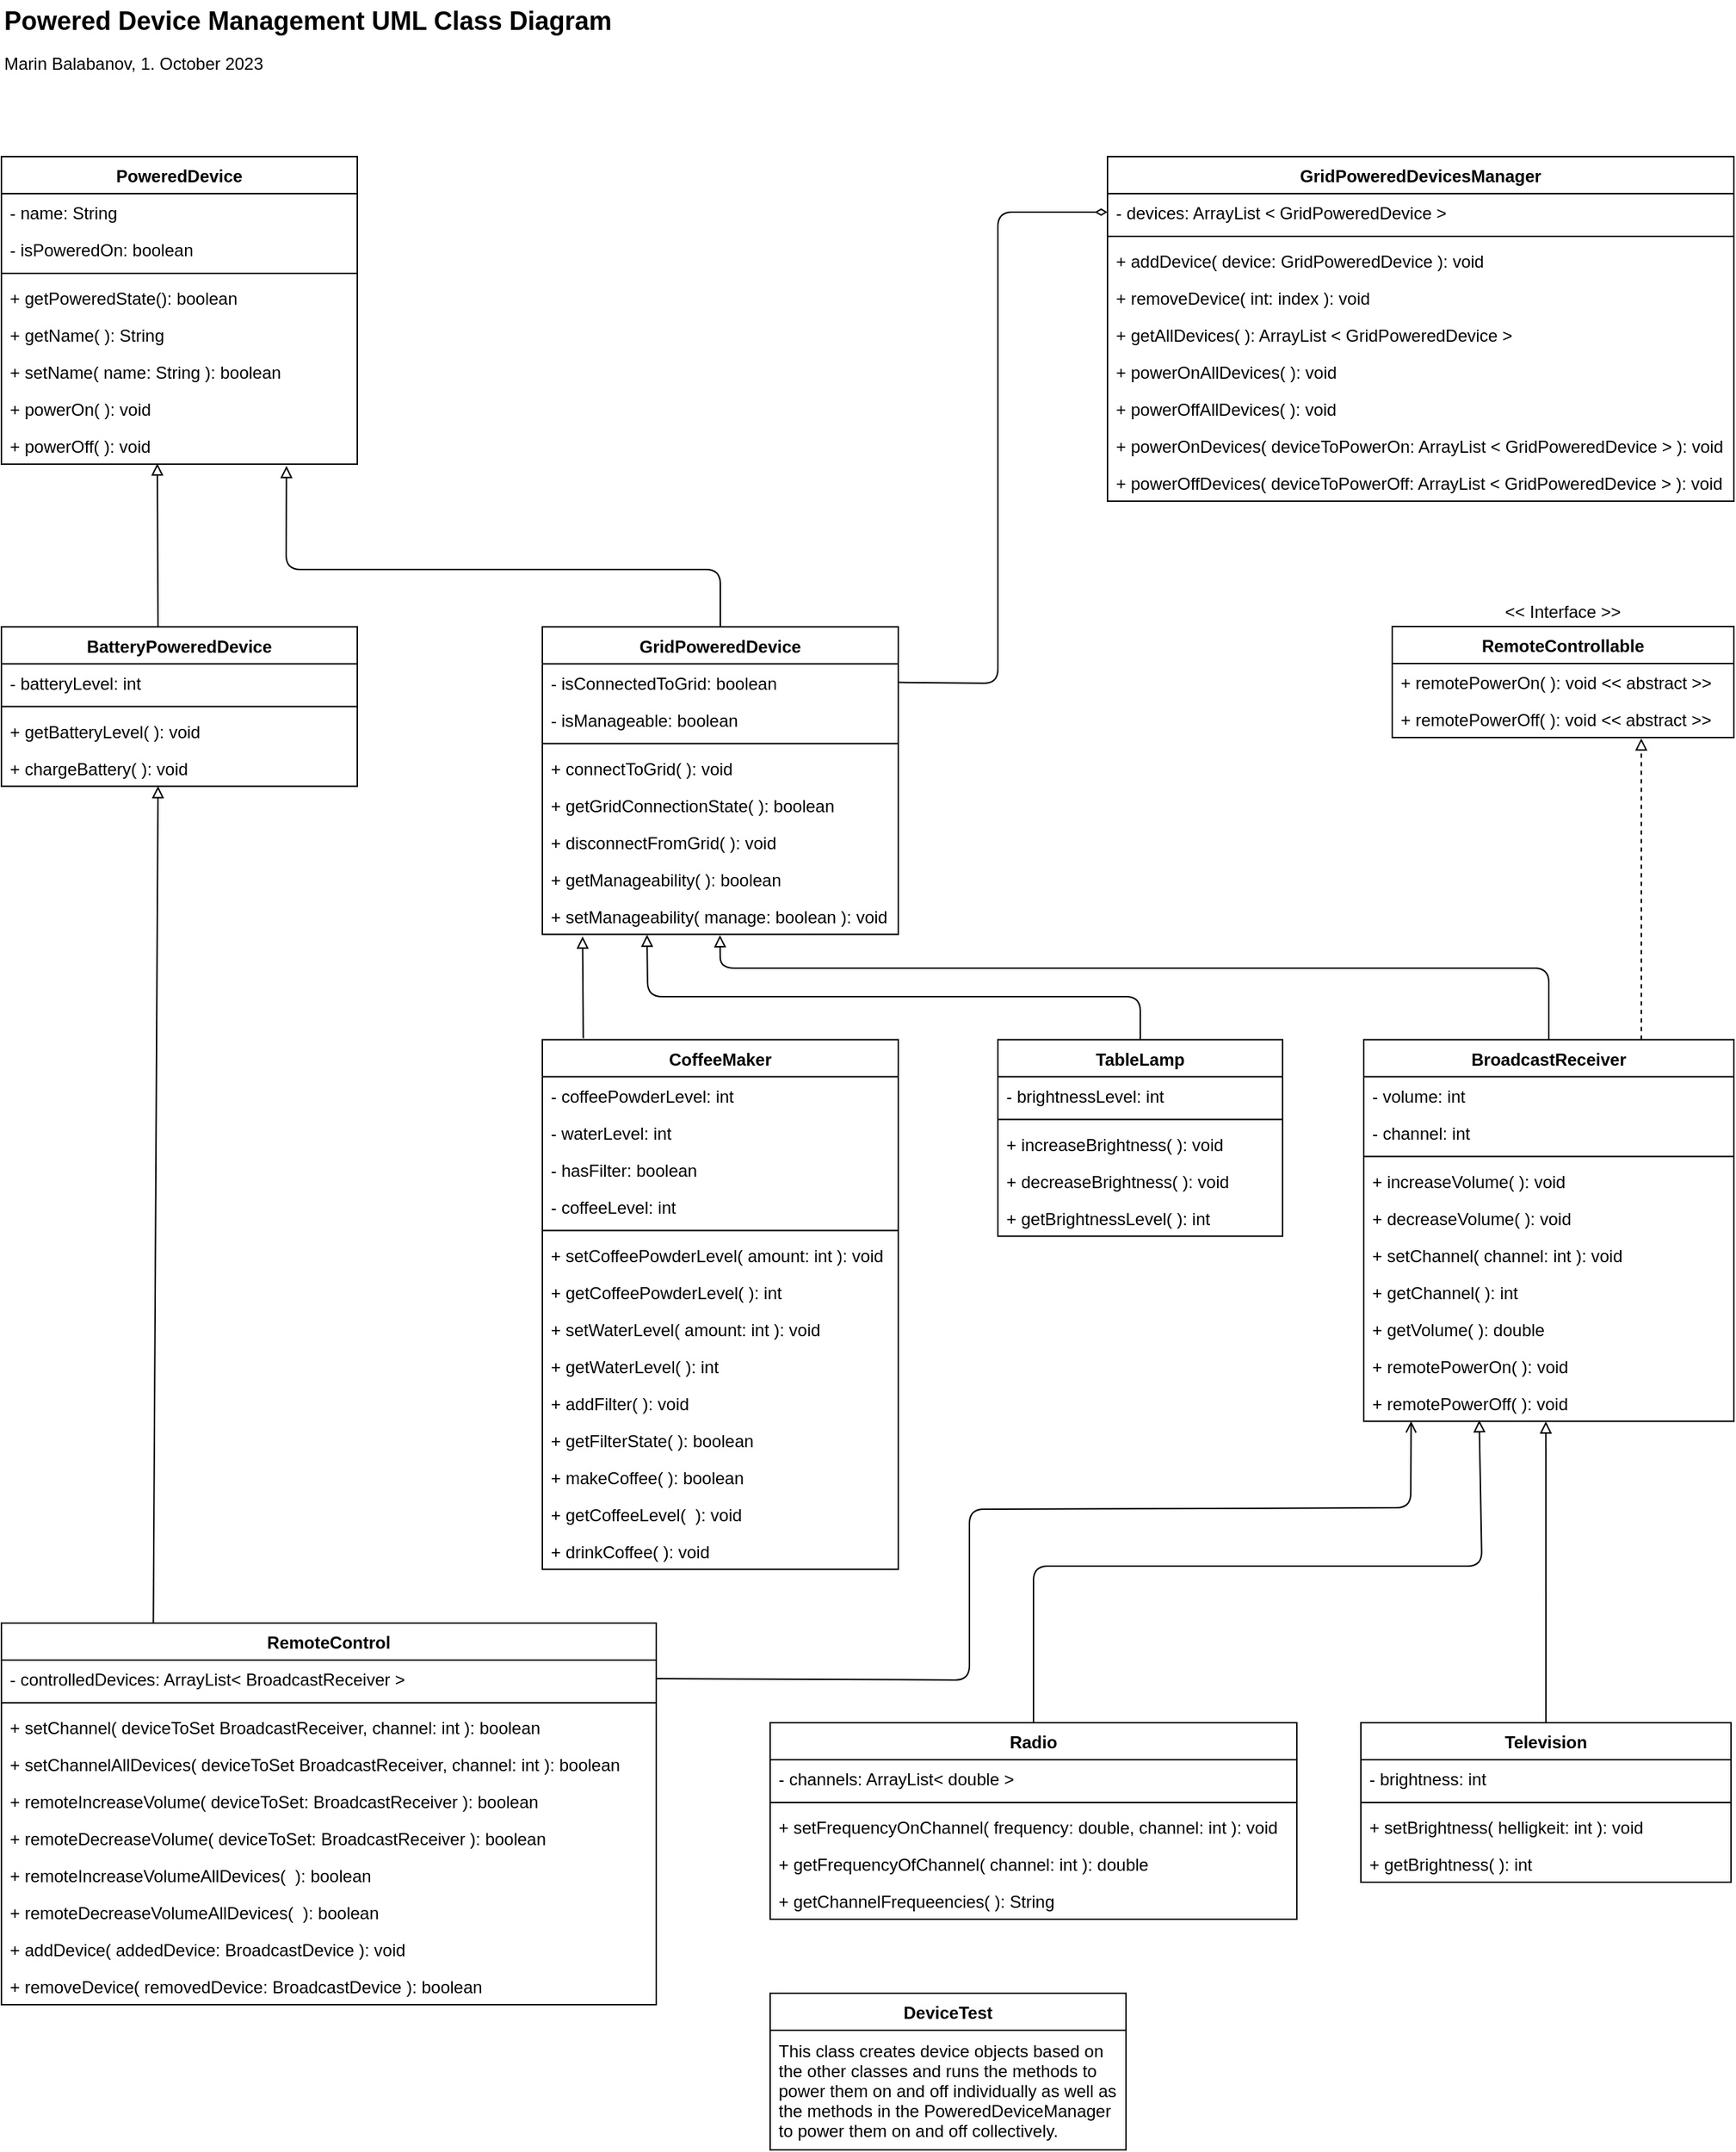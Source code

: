 <mxfile>
    <diagram id="2hzB7h1dTjumFmZ8ST3w" name="Page-1">
        <mxGraphModel dx="683" dy="532" grid="1" gridSize="10" guides="1" tooltips="1" connect="0" arrows="1" fold="1" page="1" pageScale="1" pageWidth="850" pageHeight="1100" math="0" shadow="0">
            <root>
                <mxCell id="0"/>
                <mxCell id="1" parent="0"/>
                <mxCell id="194" style="edgeStyle=none;html=1;entryX=0.801;entryY=1.049;entryDx=0;entryDy=0;entryPerimeter=0;endArrow=block;endFill=0;" parent="1" source="2" target="182" edge="1">
                    <mxGeometry relative="1" as="geometry">
                        <Array as="points">
                            <mxPoint x="565" y="440"/>
                            <mxPoint x="260" y="440"/>
                        </Array>
                    </mxGeometry>
                </mxCell>
                <mxCell id="2" value="GridPoweredDevice" style="swimlane;fontStyle=1;align=center;verticalAlign=top;childLayout=stackLayout;horizontal=1;startSize=26;horizontalStack=0;resizeParent=1;resizeParentMax=0;resizeLast=0;collapsible=1;marginBottom=0;" parent="1" vertex="1">
                    <mxGeometry x="440" y="480.31" width="250" height="216" as="geometry"/>
                </mxCell>
                <mxCell id="200" value="- isConnectedToGrid: boolean" style="text;strokeColor=none;fillColor=none;align=left;verticalAlign=top;spacingLeft=4;spacingRight=4;overflow=hidden;rotatable=0;points=[[0,0.5],[1,0.5]];portConstraint=eastwest;" parent="2" vertex="1">
                    <mxGeometry y="26" width="250" height="26" as="geometry"/>
                </mxCell>
                <mxCell id="6" value="- isManageable: boolean" style="text;strokeColor=none;fillColor=none;align=left;verticalAlign=top;spacingLeft=4;spacingRight=4;overflow=hidden;rotatable=0;points=[[0,0.5],[1,0.5]];portConstraint=eastwest;" parent="2" vertex="1">
                    <mxGeometry y="52" width="250" height="26" as="geometry"/>
                </mxCell>
                <mxCell id="4" value="" style="line;strokeWidth=1;fillColor=none;align=left;verticalAlign=middle;spacingTop=-1;spacingLeft=3;spacingRight=3;rotatable=0;labelPosition=right;points=[];portConstraint=eastwest;strokeColor=inherit;" parent="2" vertex="1">
                    <mxGeometry y="78" width="250" height="8" as="geometry"/>
                </mxCell>
                <mxCell id="201" value="+ connectToGrid( ): void" style="text;strokeColor=none;fillColor=none;align=left;verticalAlign=top;spacingLeft=4;spacingRight=4;overflow=hidden;rotatable=0;points=[[0,0.5],[1,0.5]];portConstraint=eastwest;" parent="2" vertex="1">
                    <mxGeometry y="86" width="250" height="26" as="geometry"/>
                </mxCell>
                <mxCell id="215" value="+ getGridConnectionState( ): boolean" style="text;strokeColor=none;fillColor=none;align=left;verticalAlign=top;spacingLeft=4;spacingRight=4;overflow=hidden;rotatable=0;points=[[0,0.5],[1,0.5]];portConstraint=eastwest;" vertex="1" parent="2">
                    <mxGeometry y="112" width="250" height="26" as="geometry"/>
                </mxCell>
                <mxCell id="202" value="+ disconnectFromGrid( ): void" style="text;strokeColor=none;fillColor=none;align=left;verticalAlign=top;spacingLeft=4;spacingRight=4;overflow=hidden;rotatable=0;points=[[0,0.5],[1,0.5]];portConstraint=eastwest;" parent="2" vertex="1">
                    <mxGeometry y="138" width="250" height="26" as="geometry"/>
                </mxCell>
                <mxCell id="147" value="+ getManageability( ): boolean" style="text;strokeColor=none;fillColor=none;align=left;verticalAlign=top;spacingLeft=4;spacingRight=4;overflow=hidden;rotatable=0;points=[[0,0.5],[1,0.5]];portConstraint=eastwest;" parent="2" vertex="1">
                    <mxGeometry y="164" width="250" height="26" as="geometry"/>
                </mxCell>
                <mxCell id="203" value="+ setManageability( manage: boolean ): void" style="text;strokeColor=none;fillColor=none;align=left;verticalAlign=top;spacingLeft=4;spacingRight=4;overflow=hidden;rotatable=0;points=[[0,0.5],[1,0.5]];portConstraint=eastwest;" parent="2" vertex="1">
                    <mxGeometry y="190" width="250" height="26" as="geometry"/>
                </mxCell>
                <mxCell id="122" style="edgeStyle=none;html=1;endArrow=block;endFill=0;exitX=0.5;exitY=0;exitDx=0;exitDy=0;entryX=0.312;entryY=0.969;entryDx=0;entryDy=0;entryPerimeter=0;" parent="1" source="15" target="161" edge="1">
                    <mxGeometry relative="1" as="geometry">
                        <mxPoint x="1090" y="970.31" as="targetPoint"/>
                        <Array as="points">
                            <mxPoint x="785" y="1140"/>
                            <mxPoint x="1100" y="1140"/>
                        </Array>
                    </mxGeometry>
                </mxCell>
                <mxCell id="15" value="Radio" style="swimlane;fontStyle=1;align=center;verticalAlign=top;childLayout=stackLayout;horizontal=1;startSize=26;horizontalStack=0;resizeParent=1;resizeParentMax=0;resizeLast=0;collapsible=1;marginBottom=0;" parent="1" vertex="1">
                    <mxGeometry x="600" y="1250" width="370" height="138" as="geometry"/>
                </mxCell>
                <mxCell id="221" value="- channels: ArrayList&lt; double &gt;" style="text;strokeColor=none;fillColor=none;align=left;verticalAlign=top;spacingLeft=4;spacingRight=4;overflow=hidden;rotatable=0;points=[[0,0.5],[1,0.5]];portConstraint=eastwest;" vertex="1" parent="15">
                    <mxGeometry y="26" width="370" height="26" as="geometry"/>
                </mxCell>
                <mxCell id="222" value="" style="line;strokeWidth=1;fillColor=none;align=left;verticalAlign=middle;spacingTop=-1;spacingLeft=3;spacingRight=3;rotatable=0;labelPosition=right;points=[];portConstraint=eastwest;strokeColor=inherit;" vertex="1" parent="15">
                    <mxGeometry y="52" width="370" height="8" as="geometry"/>
                </mxCell>
                <mxCell id="19" value="+ setFrequencyOnChannel( frequency: double, channel: int ): void" style="text;strokeColor=none;fillColor=none;align=left;verticalAlign=top;spacingLeft=4;spacingRight=4;overflow=hidden;rotatable=0;points=[[0,0.5],[1,0.5]];portConstraint=eastwest;" parent="15" vertex="1">
                    <mxGeometry y="60" width="370" height="26" as="geometry"/>
                </mxCell>
                <mxCell id="162" value="+ getFrequencyOfChannel( channel: int ): double" style="text;strokeColor=none;fillColor=none;align=left;verticalAlign=top;spacingLeft=4;spacingRight=4;overflow=hidden;rotatable=0;points=[[0,0.5],[1,0.5]];portConstraint=eastwest;" parent="15" vertex="1">
                    <mxGeometry y="86" width="370" height="26" as="geometry"/>
                </mxCell>
                <mxCell id="223" value="+ getChannelFrequeencies( ): String" style="text;strokeColor=none;fillColor=none;align=left;verticalAlign=top;spacingLeft=4;spacingRight=4;overflow=hidden;rotatable=0;points=[[0,0.5],[1,0.5]];portConstraint=eastwest;" vertex="1" parent="15">
                    <mxGeometry y="112" width="370" height="26" as="geometry"/>
                </mxCell>
                <mxCell id="197" style="edgeStyle=none;html=1;entryX=0.492;entryY=1.003;entryDx=0;entryDy=0;entryPerimeter=0;endArrow=block;endFill=0;" parent="1" source="31" target="161" edge="1">
                    <mxGeometry relative="1" as="geometry"/>
                </mxCell>
                <mxCell id="31" value="Television" style="swimlane;fontStyle=1;align=center;verticalAlign=top;childLayout=stackLayout;horizontal=1;startSize=26;horizontalStack=0;resizeParent=1;resizeParentMax=0;resizeLast=0;collapsible=1;marginBottom=0;" parent="1" vertex="1">
                    <mxGeometry x="1015" y="1250" width="260" height="112" as="geometry"/>
                </mxCell>
                <mxCell id="32" value="- brightness: int" style="text;strokeColor=none;fillColor=none;align=left;verticalAlign=top;spacingLeft=4;spacingRight=4;overflow=hidden;rotatable=0;points=[[0,0.5],[1,0.5]];portConstraint=eastwest;" parent="31" vertex="1">
                    <mxGeometry y="26" width="260" height="26" as="geometry"/>
                </mxCell>
                <mxCell id="34" value="" style="line;strokeWidth=1;fillColor=none;align=left;verticalAlign=middle;spacingTop=-1;spacingLeft=3;spacingRight=3;rotatable=0;labelPosition=right;points=[];portConstraint=eastwest;strokeColor=inherit;" parent="31" vertex="1">
                    <mxGeometry y="52" width="260" height="8" as="geometry"/>
                </mxCell>
                <mxCell id="35" value="+ setBrightness( helligkeit: int ): void" style="text;strokeColor=none;fillColor=none;align=left;verticalAlign=top;spacingLeft=4;spacingRight=4;overflow=hidden;rotatable=0;points=[[0,0.5],[1,0.5]];portConstraint=eastwest;" parent="31" vertex="1">
                    <mxGeometry y="60" width="260" height="26" as="geometry"/>
                </mxCell>
                <mxCell id="36" value="+ getBrightness( ): int" style="text;strokeColor=none;fillColor=none;align=left;verticalAlign=top;spacingLeft=4;spacingRight=4;overflow=hidden;rotatable=0;points=[[0,0.5],[1,0.5]];portConstraint=eastwest;" parent="31" vertex="1">
                    <mxGeometry y="86" width="260" height="26" as="geometry"/>
                </mxCell>
                <mxCell id="120" style="edgeStyle=none;html=1;exitX=0.75;exitY=0;exitDx=0;exitDy=0;dashed=1;endArrow=block;endFill=0;entryX=0.729;entryY=1.022;entryDx=0;entryDy=0;entryPerimeter=0;" parent="1" source="44" target="89" edge="1">
                    <mxGeometry relative="1" as="geometry">
                        <mxPoint x="1194.857" y="700.31" as="targetPoint"/>
                    </mxGeometry>
                </mxCell>
                <mxCell id="44" value="BroadcastReceiver" style="swimlane;fontStyle=1;align=center;verticalAlign=top;childLayout=stackLayout;horizontal=1;startSize=26;horizontalStack=0;resizeParent=1;resizeParentMax=0;resizeLast=0;collapsible=1;marginBottom=0;" parent="1" vertex="1">
                    <mxGeometry x="1017" y="770.31" width="260" height="268" as="geometry"/>
                </mxCell>
                <mxCell id="46" value="- volume: int" style="text;strokeColor=none;fillColor=none;align=left;verticalAlign=top;spacingLeft=4;spacingRight=4;overflow=hidden;rotatable=0;points=[[0,0.5],[1,0.5]];portConstraint=eastwest;" parent="44" vertex="1">
                    <mxGeometry y="26" width="260" height="26" as="geometry"/>
                </mxCell>
                <mxCell id="149" value="- channel: int" style="text;strokeColor=none;fillColor=none;align=left;verticalAlign=top;spacingLeft=4;spacingRight=4;overflow=hidden;rotatable=0;points=[[0,0.5],[1,0.5]];portConstraint=eastwest;" parent="44" vertex="1">
                    <mxGeometry y="52" width="260" height="26" as="geometry"/>
                </mxCell>
                <mxCell id="48" value="" style="line;strokeWidth=1;fillColor=none;align=left;verticalAlign=middle;spacingTop=-1;spacingLeft=3;spacingRight=3;rotatable=0;labelPosition=right;points=[];portConstraint=eastwest;strokeColor=inherit;" parent="44" vertex="1">
                    <mxGeometry y="78" width="260" height="8" as="geometry"/>
                </mxCell>
                <mxCell id="51" value="+ increaseVolume( ): void" style="text;strokeColor=none;fillColor=none;align=left;verticalAlign=top;spacingLeft=4;spacingRight=4;overflow=hidden;rotatable=0;points=[[0,0.5],[1,0.5]];portConstraint=eastwest;" parent="44" vertex="1">
                    <mxGeometry y="86" width="260" height="26" as="geometry"/>
                </mxCell>
                <mxCell id="52" value="+ decreaseVolume( ): void" style="text;strokeColor=none;fillColor=none;align=left;verticalAlign=top;spacingLeft=4;spacingRight=4;overflow=hidden;rotatable=0;points=[[0,0.5],[1,0.5]];portConstraint=eastwest;" parent="44" vertex="1">
                    <mxGeometry y="112" width="260" height="26" as="geometry"/>
                </mxCell>
                <mxCell id="150" value="+ setChannel( channel: int ): void" style="text;strokeColor=none;fillColor=none;align=left;verticalAlign=top;spacingLeft=4;spacingRight=4;overflow=hidden;rotatable=0;points=[[0,0.5],[1,0.5]];portConstraint=eastwest;" parent="44" vertex="1">
                    <mxGeometry y="138" width="260" height="26" as="geometry"/>
                </mxCell>
                <mxCell id="53" value="+ getChannel( ): int" style="text;strokeColor=none;fillColor=none;align=left;verticalAlign=top;spacingLeft=4;spacingRight=4;overflow=hidden;rotatable=0;points=[[0,0.5],[1,0.5]];portConstraint=eastwest;" parent="44" vertex="1">
                    <mxGeometry y="164" width="260" height="26" as="geometry"/>
                </mxCell>
                <mxCell id="159" value="+ getVolume( ): double" style="text;strokeColor=none;fillColor=none;align=left;verticalAlign=top;spacingLeft=4;spacingRight=4;overflow=hidden;rotatable=0;points=[[0,0.5],[1,0.5]];portConstraint=eastwest;" parent="44" vertex="1">
                    <mxGeometry y="190" width="260" height="26" as="geometry"/>
                </mxCell>
                <mxCell id="160" value="+ remotePowerOn( ): void" style="text;strokeColor=none;fillColor=none;align=left;verticalAlign=top;spacingLeft=4;spacingRight=4;overflow=hidden;rotatable=0;points=[[0,0.5],[1,0.5]];portConstraint=eastwest;" parent="44" vertex="1">
                    <mxGeometry y="216" width="260" height="26" as="geometry"/>
                </mxCell>
                <mxCell id="161" value="+ remotePowerOff( ): void" style="text;strokeColor=none;fillColor=none;align=left;verticalAlign=top;spacingLeft=4;spacingRight=4;overflow=hidden;rotatable=0;points=[[0,0.5],[1,0.5]];portConstraint=eastwest;" parent="44" vertex="1">
                    <mxGeometry y="242" width="260" height="26" as="geometry"/>
                </mxCell>
                <mxCell id="55" value="TableLamp" style="swimlane;fontStyle=1;align=center;verticalAlign=top;childLayout=stackLayout;horizontal=1;startSize=26;horizontalStack=0;resizeParent=1;resizeParentMax=0;resizeLast=0;collapsible=1;marginBottom=0;" parent="1" vertex="1">
                    <mxGeometry x="760" y="770.31" width="200" height="138" as="geometry"/>
                </mxCell>
                <mxCell id="56" value="- brightnessLevel: int" style="text;strokeColor=none;fillColor=none;align=left;verticalAlign=top;spacingLeft=4;spacingRight=4;overflow=hidden;rotatable=0;points=[[0,0.5],[1,0.5]];portConstraint=eastwest;" parent="55" vertex="1">
                    <mxGeometry y="26" width="200" height="26" as="geometry"/>
                </mxCell>
                <mxCell id="58" value="" style="line;strokeWidth=1;fillColor=none;align=left;verticalAlign=middle;spacingTop=-1;spacingLeft=3;spacingRight=3;rotatable=0;labelPosition=right;points=[];portConstraint=eastwest;strokeColor=inherit;" parent="55" vertex="1">
                    <mxGeometry y="52" width="200" height="8" as="geometry"/>
                </mxCell>
                <mxCell id="59" value="+ increaseBrightness( ): void" style="text;strokeColor=none;fillColor=none;align=left;verticalAlign=top;spacingLeft=4;spacingRight=4;overflow=hidden;rotatable=0;points=[[0,0.5],[1,0.5]];portConstraint=eastwest;" parent="55" vertex="1">
                    <mxGeometry y="60" width="200" height="26" as="geometry"/>
                </mxCell>
                <mxCell id="60" value="+ decreaseBrightness( ): void" style="text;strokeColor=none;fillColor=none;align=left;verticalAlign=top;spacingLeft=4;spacingRight=4;overflow=hidden;rotatable=0;points=[[0,0.5],[1,0.5]];portConstraint=eastwest;" parent="55" vertex="1">
                    <mxGeometry y="86" width="200" height="26" as="geometry"/>
                </mxCell>
                <mxCell id="61" value="+ getBrightnessLevel( ): int" style="text;strokeColor=none;fillColor=none;align=left;verticalAlign=top;spacingLeft=4;spacingRight=4;overflow=hidden;rotatable=0;points=[[0,0.5],[1,0.5]];portConstraint=eastwest;" parent="55" vertex="1">
                    <mxGeometry y="112" width="200" height="26" as="geometry"/>
                </mxCell>
                <mxCell id="199" style="edgeStyle=none;html=1;endArrow=block;endFill=0;exitX=0.115;exitY=-0.003;exitDx=0;exitDy=0;exitPerimeter=0;entryX=0.113;entryY=1.056;entryDx=0;entryDy=0;entryPerimeter=0;" parent="1" source="62" edge="1" target="203">
                    <mxGeometry relative="1" as="geometry">
                        <mxPoint x="469" y="670" as="targetPoint"/>
                    </mxGeometry>
                </mxCell>
                <mxCell id="62" value="CoffeeMaker" style="swimlane;fontStyle=1;align=center;verticalAlign=top;childLayout=stackLayout;horizontal=1;startSize=26;horizontalStack=0;resizeParent=1;resizeParentMax=0;resizeLast=0;collapsible=1;marginBottom=0;" parent="1" vertex="1">
                    <mxGeometry x="440" y="770.31" width="250" height="372" as="geometry"/>
                </mxCell>
                <mxCell id="63" value="- coffeePowderLevel: int" style="text;strokeColor=none;fillColor=none;align=left;verticalAlign=top;spacingLeft=4;spacingRight=4;overflow=hidden;rotatable=0;points=[[0,0.5],[1,0.5]];portConstraint=eastwest;" parent="62" vertex="1">
                    <mxGeometry y="26" width="250" height="26" as="geometry"/>
                </mxCell>
                <mxCell id="71" value="- waterLevel: int" style="text;strokeColor=none;fillColor=none;align=left;verticalAlign=top;spacingLeft=4;spacingRight=4;overflow=hidden;rotatable=0;points=[[0,0.5],[1,0.5]];portConstraint=eastwest;" parent="62" vertex="1">
                    <mxGeometry y="52" width="250" height="26" as="geometry"/>
                </mxCell>
                <mxCell id="70" value="- hasFilter: boolean" style="text;strokeColor=none;fillColor=none;align=left;verticalAlign=top;spacingLeft=4;spacingRight=4;overflow=hidden;rotatable=0;points=[[0,0.5],[1,0.5]];portConstraint=eastwest;" parent="62" vertex="1">
                    <mxGeometry y="78" width="250" height="26" as="geometry"/>
                </mxCell>
                <mxCell id="218" value="- coffeeLevel: int" style="text;strokeColor=none;fillColor=none;align=left;verticalAlign=top;spacingLeft=4;spacingRight=4;overflow=hidden;rotatable=0;points=[[0,0.5],[1,0.5]];portConstraint=eastwest;" vertex="1" parent="62">
                    <mxGeometry y="104" width="250" height="26" as="geometry"/>
                </mxCell>
                <mxCell id="64" value="" style="line;strokeWidth=1;fillColor=none;align=left;verticalAlign=middle;spacingTop=-1;spacingLeft=3;spacingRight=3;rotatable=0;labelPosition=right;points=[];portConstraint=eastwest;strokeColor=inherit;" parent="62" vertex="1">
                    <mxGeometry y="130" width="250" height="8" as="geometry"/>
                </mxCell>
                <mxCell id="65" value="+ setCoffeePowderLevel( amount: int ): void" style="text;strokeColor=none;fillColor=none;align=left;verticalAlign=top;spacingLeft=4;spacingRight=4;overflow=hidden;rotatable=0;points=[[0,0.5],[1,0.5]];portConstraint=eastwest;" parent="62" vertex="1">
                    <mxGeometry y="138" width="250" height="26" as="geometry"/>
                </mxCell>
                <mxCell id="66" value="+ getCoffeePowderLevel( ): int" style="text;strokeColor=none;fillColor=none;align=left;verticalAlign=top;spacingLeft=4;spacingRight=4;overflow=hidden;rotatable=0;points=[[0,0.5],[1,0.5]];portConstraint=eastwest;" parent="62" vertex="1">
                    <mxGeometry y="164" width="250" height="26" as="geometry"/>
                </mxCell>
                <mxCell id="128" value="+ setWaterLevel( amount: int ): void" style="text;strokeColor=none;fillColor=none;align=left;verticalAlign=top;spacingLeft=4;spacingRight=4;overflow=hidden;rotatable=0;points=[[0,0.5],[1,0.5]];portConstraint=eastwest;" parent="62" vertex="1">
                    <mxGeometry y="190" width="250" height="26" as="geometry"/>
                </mxCell>
                <mxCell id="129" value="+ getWaterLevel( ): int" style="text;strokeColor=none;fillColor=none;align=left;verticalAlign=top;spacingLeft=4;spacingRight=4;overflow=hidden;rotatable=0;points=[[0,0.5],[1,0.5]];portConstraint=eastwest;" parent="62" vertex="1">
                    <mxGeometry y="216" width="250" height="26" as="geometry"/>
                </mxCell>
                <mxCell id="67" value="+ addFilter( ): void" style="text;strokeColor=none;fillColor=none;align=left;verticalAlign=top;spacingLeft=4;spacingRight=4;overflow=hidden;rotatable=0;points=[[0,0.5],[1,0.5]];portConstraint=eastwest;" parent="62" vertex="1">
                    <mxGeometry y="242" width="250" height="26" as="geometry"/>
                </mxCell>
                <mxCell id="130" value="+ getFilterState( ): boolean" style="text;strokeColor=none;fillColor=none;align=left;verticalAlign=top;spacingLeft=4;spacingRight=4;overflow=hidden;rotatable=0;points=[[0,0.5],[1,0.5]];portConstraint=eastwest;" parent="62" vertex="1">
                    <mxGeometry y="268" width="250" height="26" as="geometry"/>
                </mxCell>
                <mxCell id="216" value="+ makeCoffee( ): boolean" style="text;strokeColor=none;fillColor=none;align=left;verticalAlign=top;spacingLeft=4;spacingRight=4;overflow=hidden;rotatable=0;points=[[0,0.5],[1,0.5]];portConstraint=eastwest;" vertex="1" parent="62">
                    <mxGeometry y="294" width="250" height="26" as="geometry"/>
                </mxCell>
                <mxCell id="219" value="+ getCoffeeLevel(  ): void" style="text;strokeColor=none;fillColor=none;align=left;verticalAlign=top;spacingLeft=4;spacingRight=4;overflow=hidden;rotatable=0;points=[[0,0.5],[1,0.5]];portConstraint=eastwest;" vertex="1" parent="62">
                    <mxGeometry y="320" width="250" height="26" as="geometry"/>
                </mxCell>
                <mxCell id="220" value="+ drinkCoffee( ): void" style="text;strokeColor=none;fillColor=none;align=left;verticalAlign=top;spacingLeft=4;spacingRight=4;overflow=hidden;rotatable=0;points=[[0,0.5],[1,0.5]];portConstraint=eastwest;" vertex="1" parent="62">
                    <mxGeometry y="346" width="250" height="26" as="geometry"/>
                </mxCell>
                <mxCell id="87" value="RemoteControllable" style="swimlane;fontStyle=1;align=center;verticalAlign=top;childLayout=stackLayout;horizontal=1;startSize=26;horizontalStack=0;resizeParent=1;resizeParentMax=0;resizeLast=0;collapsible=1;marginBottom=0;" parent="1" vertex="1">
                    <mxGeometry x="1037" y="480.0" width="240" height="78" as="geometry"/>
                </mxCell>
                <mxCell id="88" value="+ remotePowerOn( ): void &lt;&lt; abstract &gt;&gt;" style="text;strokeColor=none;fillColor=none;align=left;verticalAlign=top;spacingLeft=4;spacingRight=4;overflow=hidden;rotatable=0;points=[[0,0.5],[1,0.5]];portConstraint=eastwest;" parent="87" vertex="1">
                    <mxGeometry y="26" width="240" height="26" as="geometry"/>
                </mxCell>
                <mxCell id="89" value="+ remotePowerOff( ): void &lt;&lt; abstract &gt;&gt;" style="text;strokeColor=none;fillColor=none;align=left;verticalAlign=top;spacingLeft=4;spacingRight=4;overflow=hidden;rotatable=0;points=[[0,0.5],[1,0.5]];portConstraint=eastwest;" parent="87" vertex="1">
                    <mxGeometry y="52" width="240" height="26" as="geometry"/>
                </mxCell>
                <mxCell id="92" value="GridPoweredDevicesManager" style="swimlane;fontStyle=1;align=center;verticalAlign=top;childLayout=stackLayout;horizontal=1;startSize=26;horizontalStack=0;resizeParent=1;resizeParentMax=0;resizeLast=0;collapsible=1;marginBottom=0;" parent="1" vertex="1">
                    <mxGeometry x="837" y="150" width="440" height="242" as="geometry"/>
                </mxCell>
                <mxCell id="93" value="- devices: ArrayList &lt; GridPoweredDevice &gt;" style="text;strokeColor=none;fillColor=none;align=left;verticalAlign=top;spacingLeft=4;spacingRight=4;overflow=hidden;rotatable=0;points=[[0,0.5],[1,0.5]];portConstraint=eastwest;" parent="92" vertex="1">
                    <mxGeometry y="26" width="440" height="26" as="geometry"/>
                </mxCell>
                <mxCell id="95" value="" style="line;strokeWidth=1;fillColor=none;align=left;verticalAlign=middle;spacingTop=-1;spacingLeft=3;spacingRight=3;rotatable=0;labelPosition=right;points=[];portConstraint=eastwest;strokeColor=inherit;" parent="92" vertex="1">
                    <mxGeometry y="52" width="440" height="8" as="geometry"/>
                </mxCell>
                <mxCell id="96" value="+ addDevice( device: GridPoweredDevice ): void" style="text;strokeColor=none;fillColor=none;align=left;verticalAlign=top;spacingLeft=4;spacingRight=4;overflow=hidden;rotatable=0;points=[[0,0.5],[1,0.5]];portConstraint=eastwest;" parent="92" vertex="1">
                    <mxGeometry y="60" width="440" height="26" as="geometry"/>
                </mxCell>
                <mxCell id="98" value="+ removeDevice( int: index ): void" style="text;strokeColor=none;fillColor=none;align=left;verticalAlign=top;spacingLeft=4;spacingRight=4;overflow=hidden;rotatable=0;points=[[0,0.5],[1,0.5]];portConstraint=eastwest;" parent="92" vertex="1">
                    <mxGeometry y="86" width="440" height="26" as="geometry"/>
                </mxCell>
                <mxCell id="97" value="+ getAllDevices( ): ArrayList &lt; GridPoweredDevice &gt;" style="text;strokeColor=none;fillColor=none;align=left;verticalAlign=top;spacingLeft=4;spacingRight=4;overflow=hidden;rotatable=0;points=[[0,0.5],[1,0.5]];portConstraint=eastwest;" parent="92" vertex="1">
                    <mxGeometry y="112" width="440" height="26" as="geometry"/>
                </mxCell>
                <mxCell id="99" value="+ powerOnAllDevices( ): void" style="text;strokeColor=none;fillColor=none;align=left;verticalAlign=top;spacingLeft=4;spacingRight=4;overflow=hidden;rotatable=0;points=[[0,0.5],[1,0.5]];portConstraint=eastwest;" parent="92" vertex="1">
                    <mxGeometry y="138" width="440" height="26" as="geometry"/>
                </mxCell>
                <mxCell id="100" value="+ powerOffAllDevices( ): void" style="text;strokeColor=none;fillColor=none;align=left;verticalAlign=top;spacingLeft=4;spacingRight=4;overflow=hidden;rotatable=0;points=[[0,0.5],[1,0.5]];portConstraint=eastwest;" parent="92" vertex="1">
                    <mxGeometry y="164" width="440" height="26" as="geometry"/>
                </mxCell>
                <mxCell id="136" value="+ powerOnDevices( deviceToPowerOn: ArrayList &lt; GridPoweredDevice &gt; ): void" style="text;strokeColor=none;fillColor=none;align=left;verticalAlign=top;spacingLeft=4;spacingRight=4;overflow=hidden;rotatable=0;points=[[0,0.5],[1,0.5]];portConstraint=eastwest;" parent="92" vertex="1">
                    <mxGeometry y="190" width="440" height="26" as="geometry"/>
                </mxCell>
                <mxCell id="152" value="+ powerOffDevices( deviceToPowerOff: ArrayList &lt; GridPoweredDevice &gt; ): void" style="text;strokeColor=none;fillColor=none;align=left;verticalAlign=top;spacingLeft=4;spacingRight=4;overflow=hidden;rotatable=0;points=[[0,0.5],[1,0.5]];portConstraint=eastwest;" parent="92" vertex="1">
                    <mxGeometry y="216" width="440" height="26" as="geometry"/>
                </mxCell>
                <mxCell id="112" style="edgeStyle=none;html=1;entryX=0;entryY=0.5;entryDx=0;entryDy=0;endArrow=diamondThin;endFill=0;exitX=1;exitY=0.5;exitDx=0;exitDy=0;" parent="1" target="93" edge="1">
                    <mxGeometry relative="1" as="geometry">
                        <mxPoint x="690" y="519.31" as="sourcePoint"/>
                        <Array as="points">
                            <mxPoint x="760" y="520"/>
                            <mxPoint x="760" y="189"/>
                        </Array>
                    </mxGeometry>
                </mxCell>
                <mxCell id="115" style="edgeStyle=none;html=1;endArrow=block;endFill=0;entryX=0.294;entryY=1.008;entryDx=0;entryDy=0;entryPerimeter=0;" parent="1" target="203" edge="1">
                    <mxGeometry relative="1" as="geometry">
                        <mxPoint x="860" y="770" as="sourcePoint"/>
                        <mxPoint x="515" y="644.986" as="targetPoint"/>
                        <Array as="points">
                            <mxPoint x="860" y="740"/>
                            <mxPoint x="514" y="740"/>
                        </Array>
                    </mxGeometry>
                </mxCell>
                <mxCell id="116" style="edgeStyle=none;html=1;endArrow=block;endFill=0;exitX=0.5;exitY=0;exitDx=0;exitDy=0;entryX=0.499;entryY=1.02;entryDx=0;entryDy=0;entryPerimeter=0;" parent="1" source="44" target="203" edge="1">
                    <mxGeometry relative="1" as="geometry">
                        <mxPoint x="550" y="835.52" as="sourcePoint"/>
                        <mxPoint x="581.5" y="644.388" as="targetPoint"/>
                        <Array as="points">
                            <mxPoint x="1147" y="720"/>
                            <mxPoint x="565" y="720"/>
                        </Array>
                    </mxGeometry>
                </mxCell>
                <mxCell id="124" value="Powered Device Management UML Class Diagram" style="text;html=1;strokeColor=none;fillColor=none;align=left;verticalAlign=middle;whiteSpace=wrap;rounded=0;fontStyle=1;fontSize=18;" parent="1" vertex="1">
                    <mxGeometry x="60" y="40" width="480" height="30" as="geometry"/>
                </mxCell>
                <mxCell id="125" value="Marin Balabanov, 1. October 2023" style="text;html=1;strokeColor=none;fillColor=none;align=left;verticalAlign=middle;whiteSpace=wrap;rounded=0;" parent="1" vertex="1">
                    <mxGeometry x="60" y="70" width="230" height="30" as="geometry"/>
                </mxCell>
                <mxCell id="135" value="&amp;lt;&amp;lt; Interface &amp;gt;&amp;gt;" style="text;html=1;strokeColor=none;fillColor=none;align=center;verticalAlign=middle;whiteSpace=wrap;rounded=0;" parent="1" vertex="1">
                    <mxGeometry x="1037" y="460.0" width="240" height="20" as="geometry"/>
                </mxCell>
                <mxCell id="190" style="edgeStyle=none;html=1;entryX=0.128;entryY=0.992;entryDx=0;entryDy=0;exitX=1;exitY=0.5;exitDx=0;exitDy=0;endArrow=open;endFill=0;entryPerimeter=0;" parent="1" source="167" target="161" edge="1">
                    <mxGeometry relative="1" as="geometry">
                        <Array as="points">
                            <mxPoint x="740" y="1220"/>
                            <mxPoint x="740" y="1100"/>
                            <mxPoint x="1050" y="1099"/>
                        </Array>
                    </mxGeometry>
                </mxCell>
                <mxCell id="192" style="edgeStyle=none;html=1;entryX=0.44;entryY=0.994;entryDx=0;entryDy=0;entryPerimeter=0;endArrow=block;endFill=0;exitX=0.232;exitY=0;exitDx=0;exitDy=0;exitPerimeter=0;" parent="1" source="163" target="189" edge="1">
                    <mxGeometry relative="1" as="geometry">
                        <mxPoint x="220" y="740" as="targetPoint"/>
                        <mxPoint x="170" y="1060" as="sourcePoint"/>
                    </mxGeometry>
                </mxCell>
                <mxCell id="163" value="RemoteControl" style="swimlane;fontStyle=1;align=center;verticalAlign=top;childLayout=stackLayout;horizontal=1;startSize=26;horizontalStack=0;resizeParent=1;resizeParentMax=0;resizeLast=0;collapsible=1;marginBottom=0;" parent="1" vertex="1">
                    <mxGeometry x="60" y="1180" width="460" height="268" as="geometry"/>
                </mxCell>
                <mxCell id="167" value="- controlledDevices: ArrayList&lt; BroadcastReceiver &gt;" style="text;strokeColor=none;fillColor=none;align=left;verticalAlign=top;spacingLeft=4;spacingRight=4;overflow=hidden;rotatable=0;points=[[0,0.5],[1,0.5]];portConstraint=eastwest;" parent="163" vertex="1">
                    <mxGeometry y="26" width="460" height="26" as="geometry"/>
                </mxCell>
                <mxCell id="168" value="" style="line;strokeWidth=1;fillColor=none;align=left;verticalAlign=middle;spacingTop=-1;spacingLeft=3;spacingRight=3;rotatable=0;labelPosition=right;points=[];portConstraint=eastwest;strokeColor=inherit;" parent="163" vertex="1">
                    <mxGeometry y="52" width="460" height="8" as="geometry"/>
                </mxCell>
                <mxCell id="169" value="+ setChannel( deviceToSet BroadcastReceiver, channel: int ): boolean" style="text;strokeColor=none;fillColor=none;align=left;verticalAlign=top;spacingLeft=4;spacingRight=4;overflow=hidden;rotatable=0;points=[[0,0.5],[1,0.5]];portConstraint=eastwest;" parent="163" vertex="1">
                    <mxGeometry y="60" width="460" height="26" as="geometry"/>
                </mxCell>
                <mxCell id="211" value="+ setChannelAllDevices( deviceToSet BroadcastReceiver, channel: int ): boolean" style="text;strokeColor=none;fillColor=none;align=left;verticalAlign=top;spacingLeft=4;spacingRight=4;overflow=hidden;rotatable=0;points=[[0,0.5],[1,0.5]];portConstraint=eastwest;" vertex="1" parent="163">
                    <mxGeometry y="86" width="460" height="26" as="geometry"/>
                </mxCell>
                <mxCell id="170" value="+ remoteIncreaseVolume( deviceToSet: BroadcastReceiver ): boolean" style="text;strokeColor=none;fillColor=none;align=left;verticalAlign=top;spacingLeft=4;spacingRight=4;overflow=hidden;rotatable=0;points=[[0,0.5],[1,0.5]];portConstraint=eastwest;" parent="163" vertex="1">
                    <mxGeometry y="112" width="460" height="26" as="geometry"/>
                </mxCell>
                <mxCell id="171" value="+ remoteDecreaseVolume( deviceToSet: BroadcastReceiver ): boolean" style="text;strokeColor=none;fillColor=none;align=left;verticalAlign=top;spacingLeft=4;spacingRight=4;overflow=hidden;rotatable=0;points=[[0,0.5],[1,0.5]];portConstraint=eastwest;" parent="163" vertex="1">
                    <mxGeometry y="138" width="460" height="26" as="geometry"/>
                </mxCell>
                <mxCell id="214" value="+ remoteIncreaseVolumeAllDevices(  ): boolean" style="text;strokeColor=none;fillColor=none;align=left;verticalAlign=top;spacingLeft=4;spacingRight=4;overflow=hidden;rotatable=0;points=[[0,0.5],[1,0.5]];portConstraint=eastwest;" vertex="1" parent="163">
                    <mxGeometry y="164" width="460" height="26" as="geometry"/>
                </mxCell>
                <mxCell id="212" value="+ remoteDecreaseVolumeAllDevices(  ): boolean" style="text;strokeColor=none;fillColor=none;align=left;verticalAlign=top;spacingLeft=4;spacingRight=4;overflow=hidden;rotatable=0;points=[[0,0.5],[1,0.5]];portConstraint=eastwest;" vertex="1" parent="163">
                    <mxGeometry y="190" width="460" height="26" as="geometry"/>
                </mxCell>
                <mxCell id="208" value="+ addDevice( addedDevice: BroadcastDevice ): void" style="text;strokeColor=none;fillColor=none;align=left;verticalAlign=top;spacingLeft=4;spacingRight=4;overflow=hidden;rotatable=0;points=[[0,0.5],[1,0.5]];portConstraint=eastwest;" vertex="1" parent="163">
                    <mxGeometry y="216" width="460" height="26" as="geometry"/>
                </mxCell>
                <mxCell id="209" value="+ removeDevice( removedDevice: BroadcastDevice ): boolean" style="text;strokeColor=none;fillColor=none;align=left;verticalAlign=top;spacingLeft=4;spacingRight=4;overflow=hidden;rotatable=0;points=[[0,0.5],[1,0.5]];portConstraint=eastwest;" vertex="1" parent="163">
                    <mxGeometry y="242" width="460" height="26" as="geometry"/>
                </mxCell>
                <mxCell id="173" value="PoweredDevice" style="swimlane;fontStyle=1;align=center;verticalAlign=top;childLayout=stackLayout;horizontal=1;startSize=26;horizontalStack=0;resizeParent=1;resizeParentMax=0;resizeLast=0;collapsible=1;marginBottom=0;" parent="1" vertex="1">
                    <mxGeometry x="60" y="150" width="250" height="216" as="geometry"/>
                </mxCell>
                <mxCell id="175" value="- name: String" style="text;strokeColor=none;fillColor=none;align=left;verticalAlign=top;spacingLeft=4;spacingRight=4;overflow=hidden;rotatable=0;points=[[0,0.5],[1,0.5]];portConstraint=eastwest;" parent="173" vertex="1">
                    <mxGeometry y="26" width="250" height="26" as="geometry"/>
                </mxCell>
                <mxCell id="176" value="- isPoweredOn: boolean" style="text;strokeColor=none;fillColor=none;align=left;verticalAlign=top;spacingLeft=4;spacingRight=4;overflow=hidden;rotatable=0;points=[[0,0.5],[1,0.5]];portConstraint=eastwest;" parent="173" vertex="1">
                    <mxGeometry y="52" width="250" height="26" as="geometry"/>
                </mxCell>
                <mxCell id="177" value="" style="line;strokeWidth=1;fillColor=none;align=left;verticalAlign=middle;spacingTop=-1;spacingLeft=3;spacingRight=3;rotatable=0;labelPosition=right;points=[];portConstraint=eastwest;strokeColor=inherit;" parent="173" vertex="1">
                    <mxGeometry y="78" width="250" height="8" as="geometry"/>
                </mxCell>
                <mxCell id="178" value="+ getPoweredState(): boolean" style="text;strokeColor=none;fillColor=none;align=left;verticalAlign=top;spacingLeft=4;spacingRight=4;overflow=hidden;rotatable=0;points=[[0,0.5],[1,0.5]];portConstraint=eastwest;" parent="173" vertex="1">
                    <mxGeometry y="86" width="250" height="26" as="geometry"/>
                </mxCell>
                <mxCell id="179" value="+ getName( ): String" style="text;strokeColor=none;fillColor=none;align=left;verticalAlign=top;spacingLeft=4;spacingRight=4;overflow=hidden;rotatable=0;points=[[0,0.5],[1,0.5]];portConstraint=eastwest;" parent="173" vertex="1">
                    <mxGeometry y="112" width="250" height="26" as="geometry"/>
                </mxCell>
                <mxCell id="180" value="+ setName( name: String ): boolean" style="text;strokeColor=none;fillColor=none;align=left;verticalAlign=top;spacingLeft=4;spacingRight=4;overflow=hidden;rotatable=0;points=[[0,0.5],[1,0.5]];portConstraint=eastwest;" parent="173" vertex="1">
                    <mxGeometry y="138" width="250" height="26" as="geometry"/>
                </mxCell>
                <mxCell id="181" value="+ powerOn( ): void" style="text;strokeColor=none;fillColor=none;align=left;verticalAlign=top;spacingLeft=4;spacingRight=4;overflow=hidden;rotatable=0;points=[[0,0.5],[1,0.5]];portConstraint=eastwest;" parent="173" vertex="1">
                    <mxGeometry y="164" width="250" height="26" as="geometry"/>
                </mxCell>
                <mxCell id="182" value="+ powerOff( ): void" style="text;strokeColor=none;fillColor=none;align=left;verticalAlign=top;spacingLeft=4;spacingRight=4;overflow=hidden;rotatable=0;points=[[0,0.5],[1,0.5]];portConstraint=eastwest;" parent="173" vertex="1">
                    <mxGeometry y="190" width="250" height="26" as="geometry"/>
                </mxCell>
                <mxCell id="198" style="edgeStyle=none;html=1;endArrow=block;endFill=0;exitX=0.44;exitY=0.006;exitDx=0;exitDy=0;exitPerimeter=0;entryX=0.438;entryY=0.982;entryDx=0;entryDy=0;entryPerimeter=0;" parent="1" source="184" edge="1" target="182">
                    <mxGeometry relative="1" as="geometry">
                        <mxPoint x="200" y="467" as="sourcePoint"/>
                        <mxPoint x="200" y="370" as="targetPoint"/>
                    </mxGeometry>
                </mxCell>
                <mxCell id="184" value="BatteryPoweredDevice" style="swimlane;fontStyle=1;align=center;verticalAlign=top;childLayout=stackLayout;horizontal=1;startSize=26;horizontalStack=0;resizeParent=1;resizeParentMax=0;resizeLast=0;collapsible=1;marginBottom=0;" parent="1" vertex="1">
                    <mxGeometry x="60" y="480.31" width="250" height="112" as="geometry"/>
                </mxCell>
                <mxCell id="186" value="- batteryLevel: int" style="text;strokeColor=none;fillColor=none;align=left;verticalAlign=top;spacingLeft=4;spacingRight=4;overflow=hidden;rotatable=0;points=[[0,0.5],[1,0.5]];portConstraint=eastwest;" parent="184" vertex="1">
                    <mxGeometry y="26" width="250" height="26" as="geometry"/>
                </mxCell>
                <mxCell id="187" value="" style="line;strokeWidth=1;fillColor=none;align=left;verticalAlign=middle;spacingTop=-1;spacingLeft=3;spacingRight=3;rotatable=0;labelPosition=right;points=[];portConstraint=eastwest;strokeColor=inherit;" parent="184" vertex="1">
                    <mxGeometry y="52" width="250" height="8" as="geometry"/>
                </mxCell>
                <mxCell id="188" value="+ getBatteryLevel( ): void" style="text;strokeColor=none;fillColor=none;align=left;verticalAlign=top;spacingLeft=4;spacingRight=4;overflow=hidden;rotatable=0;points=[[0,0.5],[1,0.5]];portConstraint=eastwest;" parent="184" vertex="1">
                    <mxGeometry y="60" width="250" height="26" as="geometry"/>
                </mxCell>
                <mxCell id="189" value="+ chargeBattery( ): void" style="text;strokeColor=none;fillColor=none;align=left;verticalAlign=top;spacingLeft=4;spacingRight=4;overflow=hidden;rotatable=0;points=[[0,0.5],[1,0.5]];portConstraint=eastwest;" parent="184" vertex="1">
                    <mxGeometry y="86" width="250" height="26" as="geometry"/>
                </mxCell>
                <mxCell id="204" value="DeviceTest" style="swimlane;fontStyle=1;childLayout=stackLayout;horizontal=1;startSize=26;fillColor=none;horizontalStack=0;resizeParent=1;resizeParentMax=0;resizeLast=0;collapsible=1;marginBottom=0;" vertex="1" parent="1">
                    <mxGeometry x="600" y="1440" width="250" height="110" as="geometry"/>
                </mxCell>
                <mxCell id="205" value="This class creates device objects based on&#10;the other classes and runs the methods to&#10;power them on and off individually as well as&#10;the methods in the PoweredDeviceManager&#10;to power them on and off collectively." style="text;strokeColor=none;fillColor=none;align=left;verticalAlign=middle;spacingLeft=4;spacingRight=4;overflow=hidden;rotatable=0;points=[[0,0.5],[1,0.5]];portConstraint=eastwest;" vertex="1" parent="204">
                    <mxGeometry y="26" width="250" height="84" as="geometry"/>
                </mxCell>
            </root>
        </mxGraphModel>
    </diagram>
</mxfile>